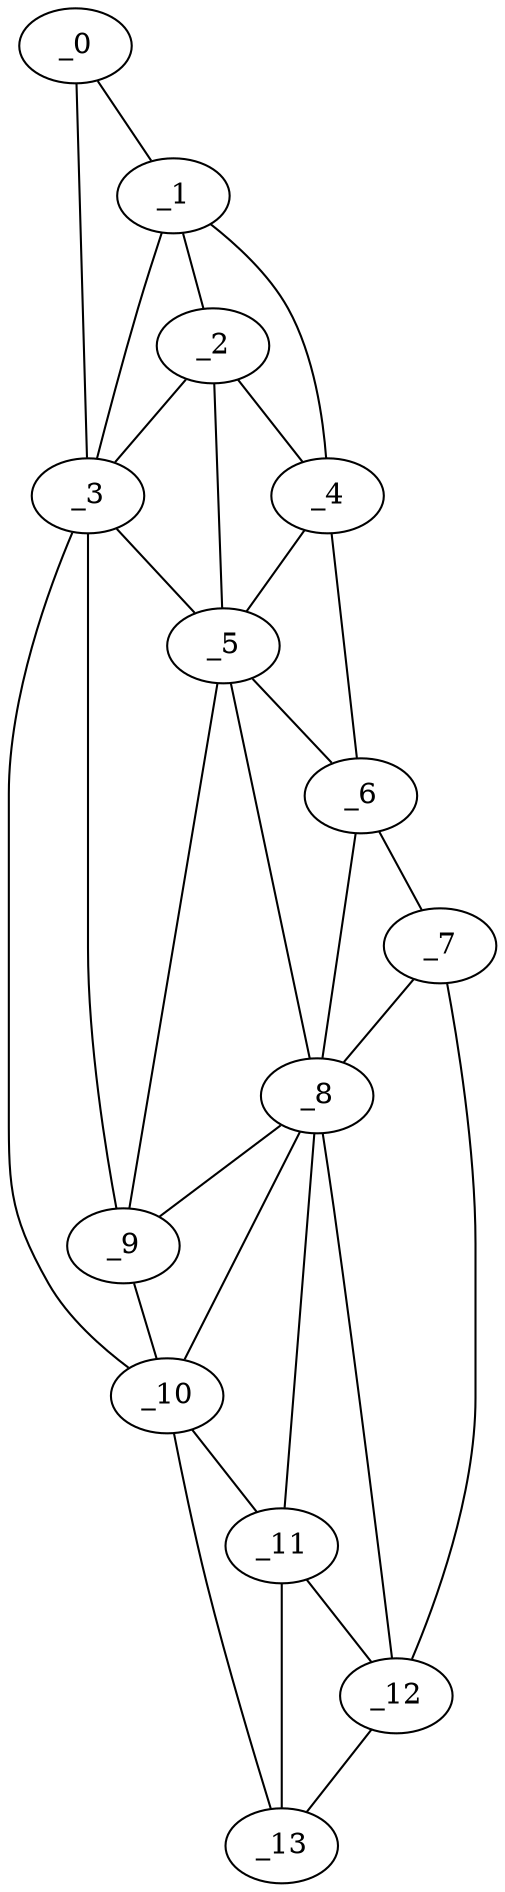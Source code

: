 graph "obj23__5.gxl" {
	_0	 [x=17,
		y=77];
	_1	 [x=34,
		y=57];
	_0 -- _1	 [valence=1];
	_3	 [x=43,
		y=80];
	_0 -- _3	 [valence=1];
	_2	 [x=43,
		y=61];
	_1 -- _2	 [valence=2];
	_1 -- _3	 [valence=2];
	_4	 [x=44,
		y=50];
	_1 -- _4	 [valence=1];
	_2 -- _3	 [valence=1];
	_2 -- _4	 [valence=1];
	_5	 [x=50,
		y=62];
	_2 -- _5	 [valence=2];
	_3 -- _5	 [valence=2];
	_9	 [x=89,
		y=80];
	_3 -- _9	 [valence=2];
	_10	 [x=100,
		y=86];
	_3 -- _10	 [valence=1];
	_4 -- _5	 [valence=1];
	_6	 [x=61,
		y=46];
	_4 -- _6	 [valence=1];
	_5 -- _6	 [valence=2];
	_8	 [x=89,
		y=61];
	_5 -- _8	 [valence=2];
	_5 -- _9	 [valence=1];
	_7	 [x=89,
		y=47];
	_6 -- _7	 [valence=1];
	_6 -- _8	 [valence=1];
	_7 -- _8	 [valence=2];
	_12	 [x=122,
		y=50];
	_7 -- _12	 [valence=1];
	_8 -- _9	 [valence=2];
	_8 -- _10	 [valence=2];
	_11	 [x=119,
		y=66];
	_8 -- _11	 [valence=2];
	_8 -- _12	 [valence=2];
	_9 -- _10	 [valence=1];
	_10 -- _11	 [valence=1];
	_13	 [x=122,
		y=75];
	_10 -- _13	 [valence=1];
	_11 -- _12	 [valence=1];
	_11 -- _13	 [valence=2];
	_12 -- _13	 [valence=1];
}
